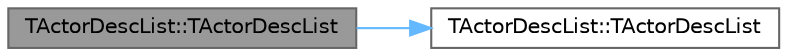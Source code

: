 digraph "TActorDescList::TActorDescList"
{
 // INTERACTIVE_SVG=YES
 // LATEX_PDF_SIZE
  bgcolor="transparent";
  edge [fontname=Helvetica,fontsize=10,labelfontname=Helvetica,labelfontsize=10];
  node [fontname=Helvetica,fontsize=10,shape=box,height=0.2,width=0.4];
  rankdir="LR";
  Node1 [id="Node000001",label="TActorDescList::TActorDescList",height=0.2,width=0.4,color="gray40", fillcolor="grey60", style="filled", fontcolor="black",tooltip=" "];
  Node1 -> Node2 [id="edge1_Node000001_Node000002",color="steelblue1",style="solid",tooltip=" "];
  Node2 [id="Node000002",label="TActorDescList::TActorDescList",height=0.2,width=0.4,color="grey40", fillcolor="white", style="filled",URL="$d0/d9f/classTActorDescList.html#a5c0823bc98af863be34506fc6b768665",tooltip=" "];
}
